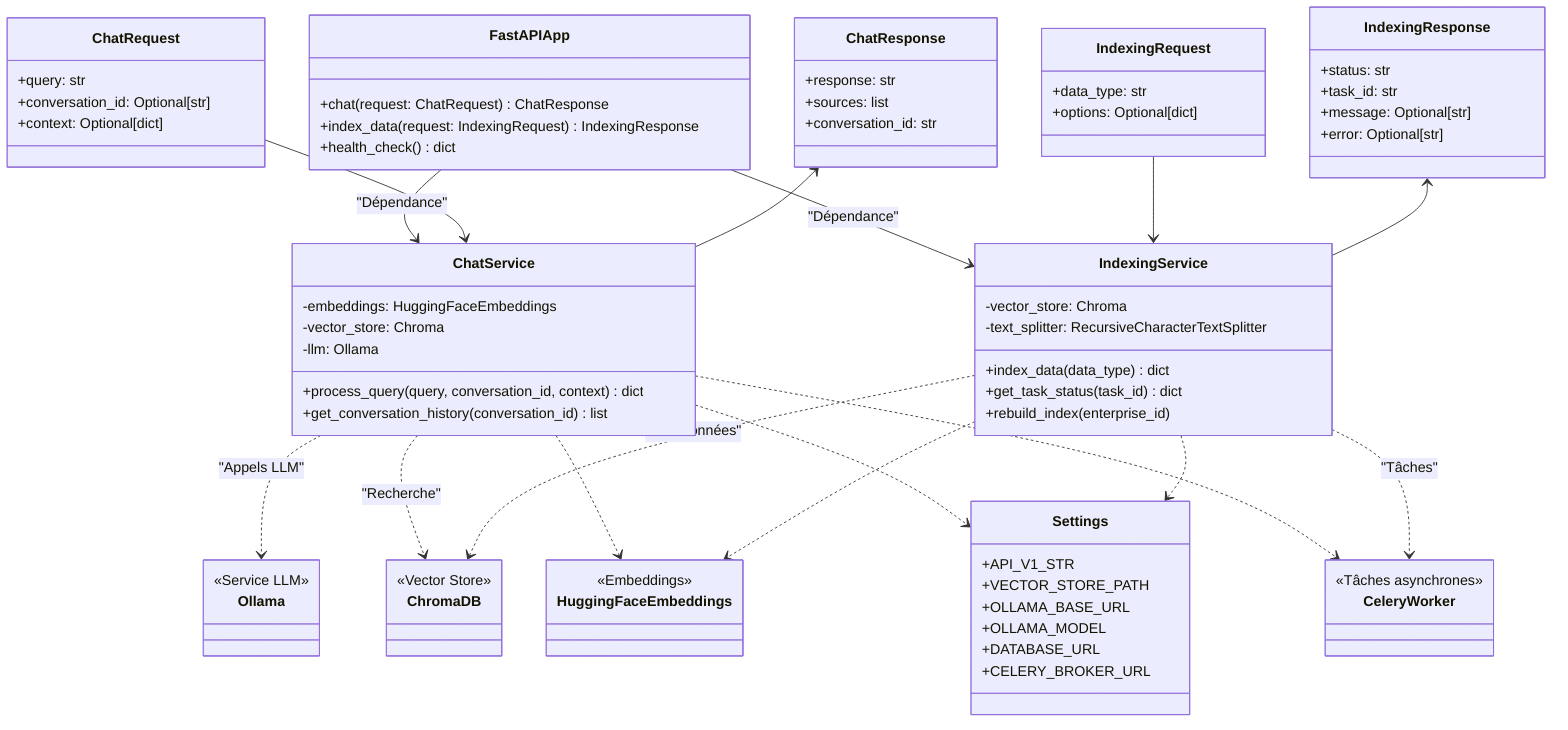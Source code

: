 %% Diagramme de classes du microservice RAG Chatbot
classDiagram
    class FastAPIApp {
        +chat(request: ChatRequest) ChatResponse
        +index_data(request: IndexingRequest) IndexingResponse
        +health_check() dict
    }
    class ChatService {
        +process_query(query, conversation_id, context) dict
        +get_conversation_history(conversation_id) list
        -embeddings: HuggingFaceEmbeddings
        -vector_store: Chroma
        -llm: Ollama
    }
    class IndexingService {
        +index_data(data_type) dict
        +get_task_status(task_id) dict
        +rebuild_index(enterprise_id)
        -vector_store: Chroma
        -text_splitter: RecursiveCharacterTextSplitter
    }
    class Settings {
        +API_V1_STR
        +VECTOR_STORE_PATH
        +OLLAMA_BASE_URL
        +OLLAMA_MODEL
        +DATABASE_URL
        +CELERY_BROKER_URL
    }
    class ChatRequest {
        +query: str
        +conversation_id: Optional[str]
        +context: Optional[dict]
    }
    class ChatResponse {
        +response: str
        +sources: list
        +conversation_id: str
    }
    class IndexingRequest {
        +data_type: str
        +options: Optional[dict]
    }
    class IndexingResponse {
        +status: str
        +task_id: str
        +message: Optional[str]
        +error: Optional[str]
    }
    class Ollama {
        <<Service LLM>>
    }
    class ChromaDB {
        <<Vector Store>>
    }
    class HuggingFaceEmbeddings {
        <<Embeddings>>
    }
    class CeleryWorker {
        <<Tâches asynchrones>>
    }

    FastAPIApp --> ChatService : "Dépendance"
    FastAPIApp --> IndexingService : "Dépendance"
    ChatService ..> Ollama : "Appels LLM"
    ChatService ..> ChromaDB : "Recherche"
    ChatService ..> HuggingFaceEmbeddings
    ChatService ..> Settings
    ChatService ..> CeleryWorker
    IndexingService ..> ChromaDB : "Métadonnées"
    IndexingService ..> HuggingFaceEmbeddings
    IndexingService ..> CeleryWorker : "Tâches"
    IndexingService ..> Settings
    ChatRequest --> ChatService
    ChatResponse <-- ChatService
    IndexingRequest --> IndexingService
    IndexingResponse <-- IndexingService